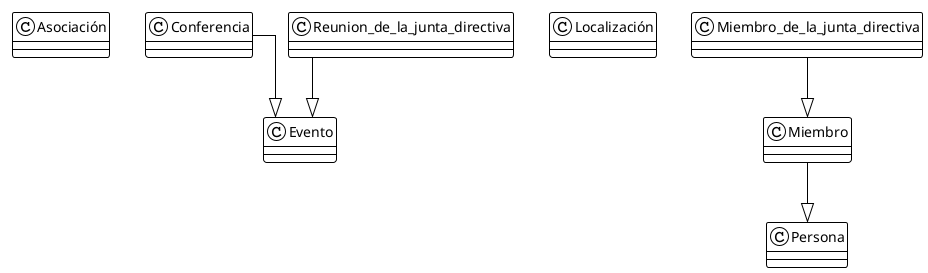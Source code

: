 @startuml

!theme plain
top to bottom direction
skinparam linetype ortho

class Asociación
class Conferencia
class Evento
class Localización
class Miembro
class Miembro_de_la_junta_directiva
class Persona
class Reunion_de_la_junta_directiva

Conferencia                    --^  Evento
Reunion_de_la_junta_directiva  --^  Evento

Miembro                        --^  Persona
Miembro_de_la_junta_directiva  --^  Miembro



@enduml